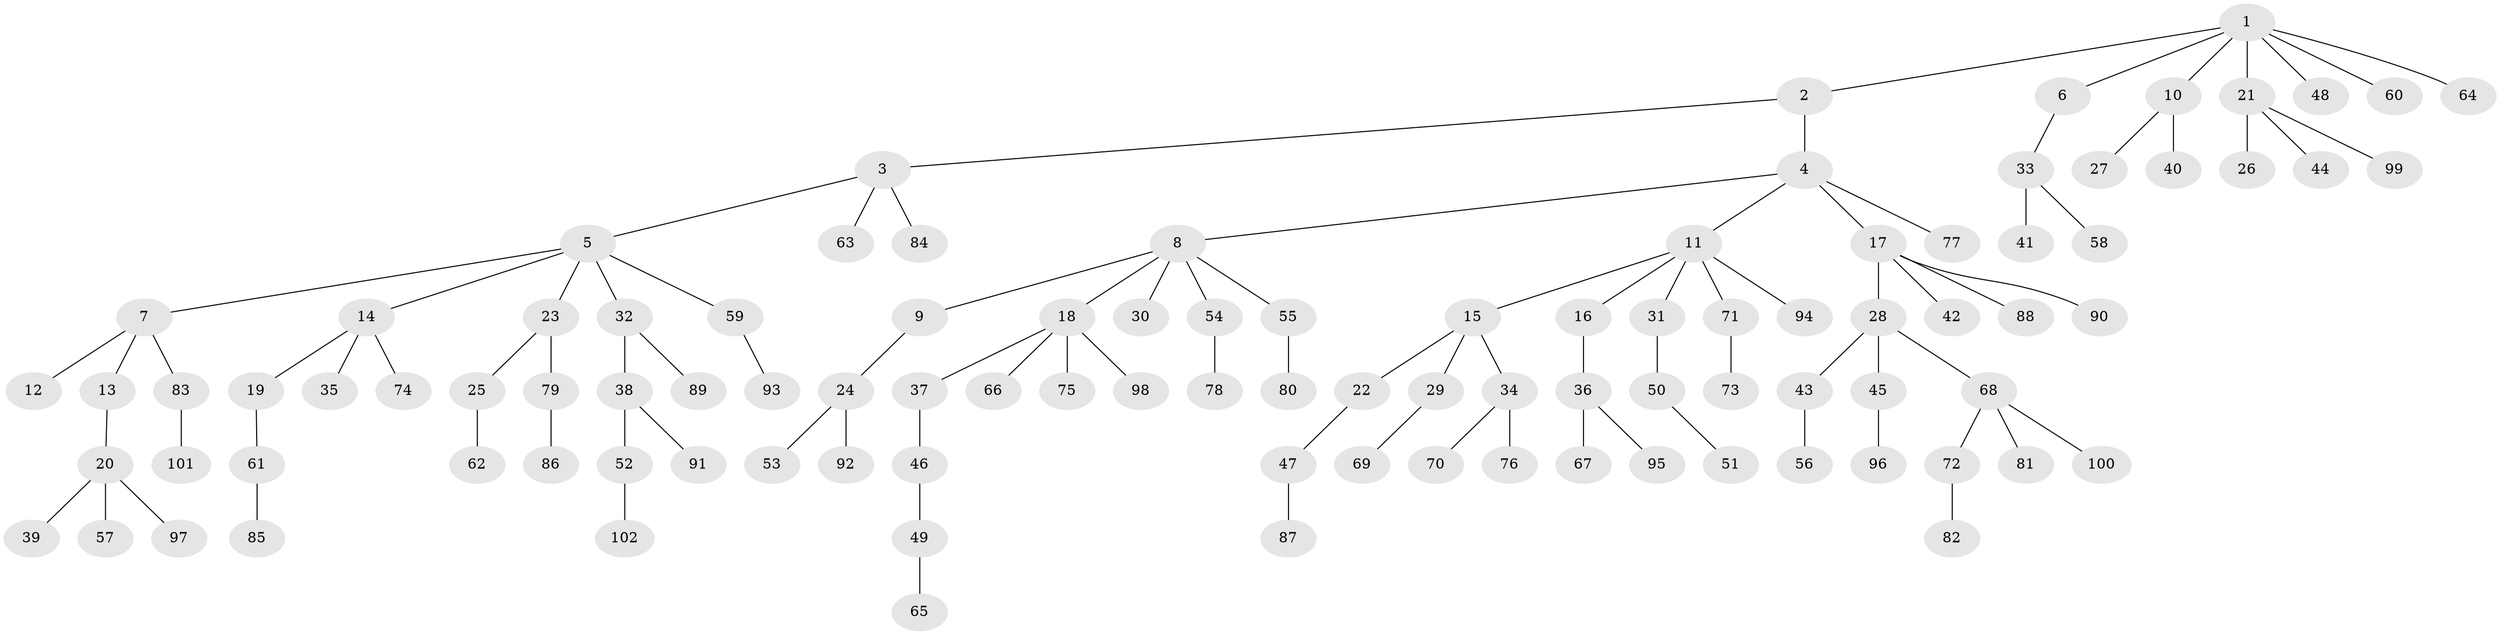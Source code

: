 // Generated by graph-tools (version 1.1) at 2025/50/03/09/25 03:50:16]
// undirected, 102 vertices, 101 edges
graph export_dot {
graph [start="1"]
  node [color=gray90,style=filled];
  1;
  2;
  3;
  4;
  5;
  6;
  7;
  8;
  9;
  10;
  11;
  12;
  13;
  14;
  15;
  16;
  17;
  18;
  19;
  20;
  21;
  22;
  23;
  24;
  25;
  26;
  27;
  28;
  29;
  30;
  31;
  32;
  33;
  34;
  35;
  36;
  37;
  38;
  39;
  40;
  41;
  42;
  43;
  44;
  45;
  46;
  47;
  48;
  49;
  50;
  51;
  52;
  53;
  54;
  55;
  56;
  57;
  58;
  59;
  60;
  61;
  62;
  63;
  64;
  65;
  66;
  67;
  68;
  69;
  70;
  71;
  72;
  73;
  74;
  75;
  76;
  77;
  78;
  79;
  80;
  81;
  82;
  83;
  84;
  85;
  86;
  87;
  88;
  89;
  90;
  91;
  92;
  93;
  94;
  95;
  96;
  97;
  98;
  99;
  100;
  101;
  102;
  1 -- 2;
  1 -- 6;
  1 -- 10;
  1 -- 21;
  1 -- 48;
  1 -- 60;
  1 -- 64;
  2 -- 3;
  2 -- 4;
  3 -- 5;
  3 -- 63;
  3 -- 84;
  4 -- 8;
  4 -- 11;
  4 -- 17;
  4 -- 77;
  5 -- 7;
  5 -- 14;
  5 -- 23;
  5 -- 32;
  5 -- 59;
  6 -- 33;
  7 -- 12;
  7 -- 13;
  7 -- 83;
  8 -- 9;
  8 -- 18;
  8 -- 30;
  8 -- 54;
  8 -- 55;
  9 -- 24;
  10 -- 27;
  10 -- 40;
  11 -- 15;
  11 -- 16;
  11 -- 31;
  11 -- 71;
  11 -- 94;
  13 -- 20;
  14 -- 19;
  14 -- 35;
  14 -- 74;
  15 -- 22;
  15 -- 29;
  15 -- 34;
  16 -- 36;
  17 -- 28;
  17 -- 42;
  17 -- 88;
  17 -- 90;
  18 -- 37;
  18 -- 66;
  18 -- 75;
  18 -- 98;
  19 -- 61;
  20 -- 39;
  20 -- 57;
  20 -- 97;
  21 -- 26;
  21 -- 44;
  21 -- 99;
  22 -- 47;
  23 -- 25;
  23 -- 79;
  24 -- 53;
  24 -- 92;
  25 -- 62;
  28 -- 43;
  28 -- 45;
  28 -- 68;
  29 -- 69;
  31 -- 50;
  32 -- 38;
  32 -- 89;
  33 -- 41;
  33 -- 58;
  34 -- 70;
  34 -- 76;
  36 -- 67;
  36 -- 95;
  37 -- 46;
  38 -- 52;
  38 -- 91;
  43 -- 56;
  45 -- 96;
  46 -- 49;
  47 -- 87;
  49 -- 65;
  50 -- 51;
  52 -- 102;
  54 -- 78;
  55 -- 80;
  59 -- 93;
  61 -- 85;
  68 -- 72;
  68 -- 81;
  68 -- 100;
  71 -- 73;
  72 -- 82;
  79 -- 86;
  83 -- 101;
}
